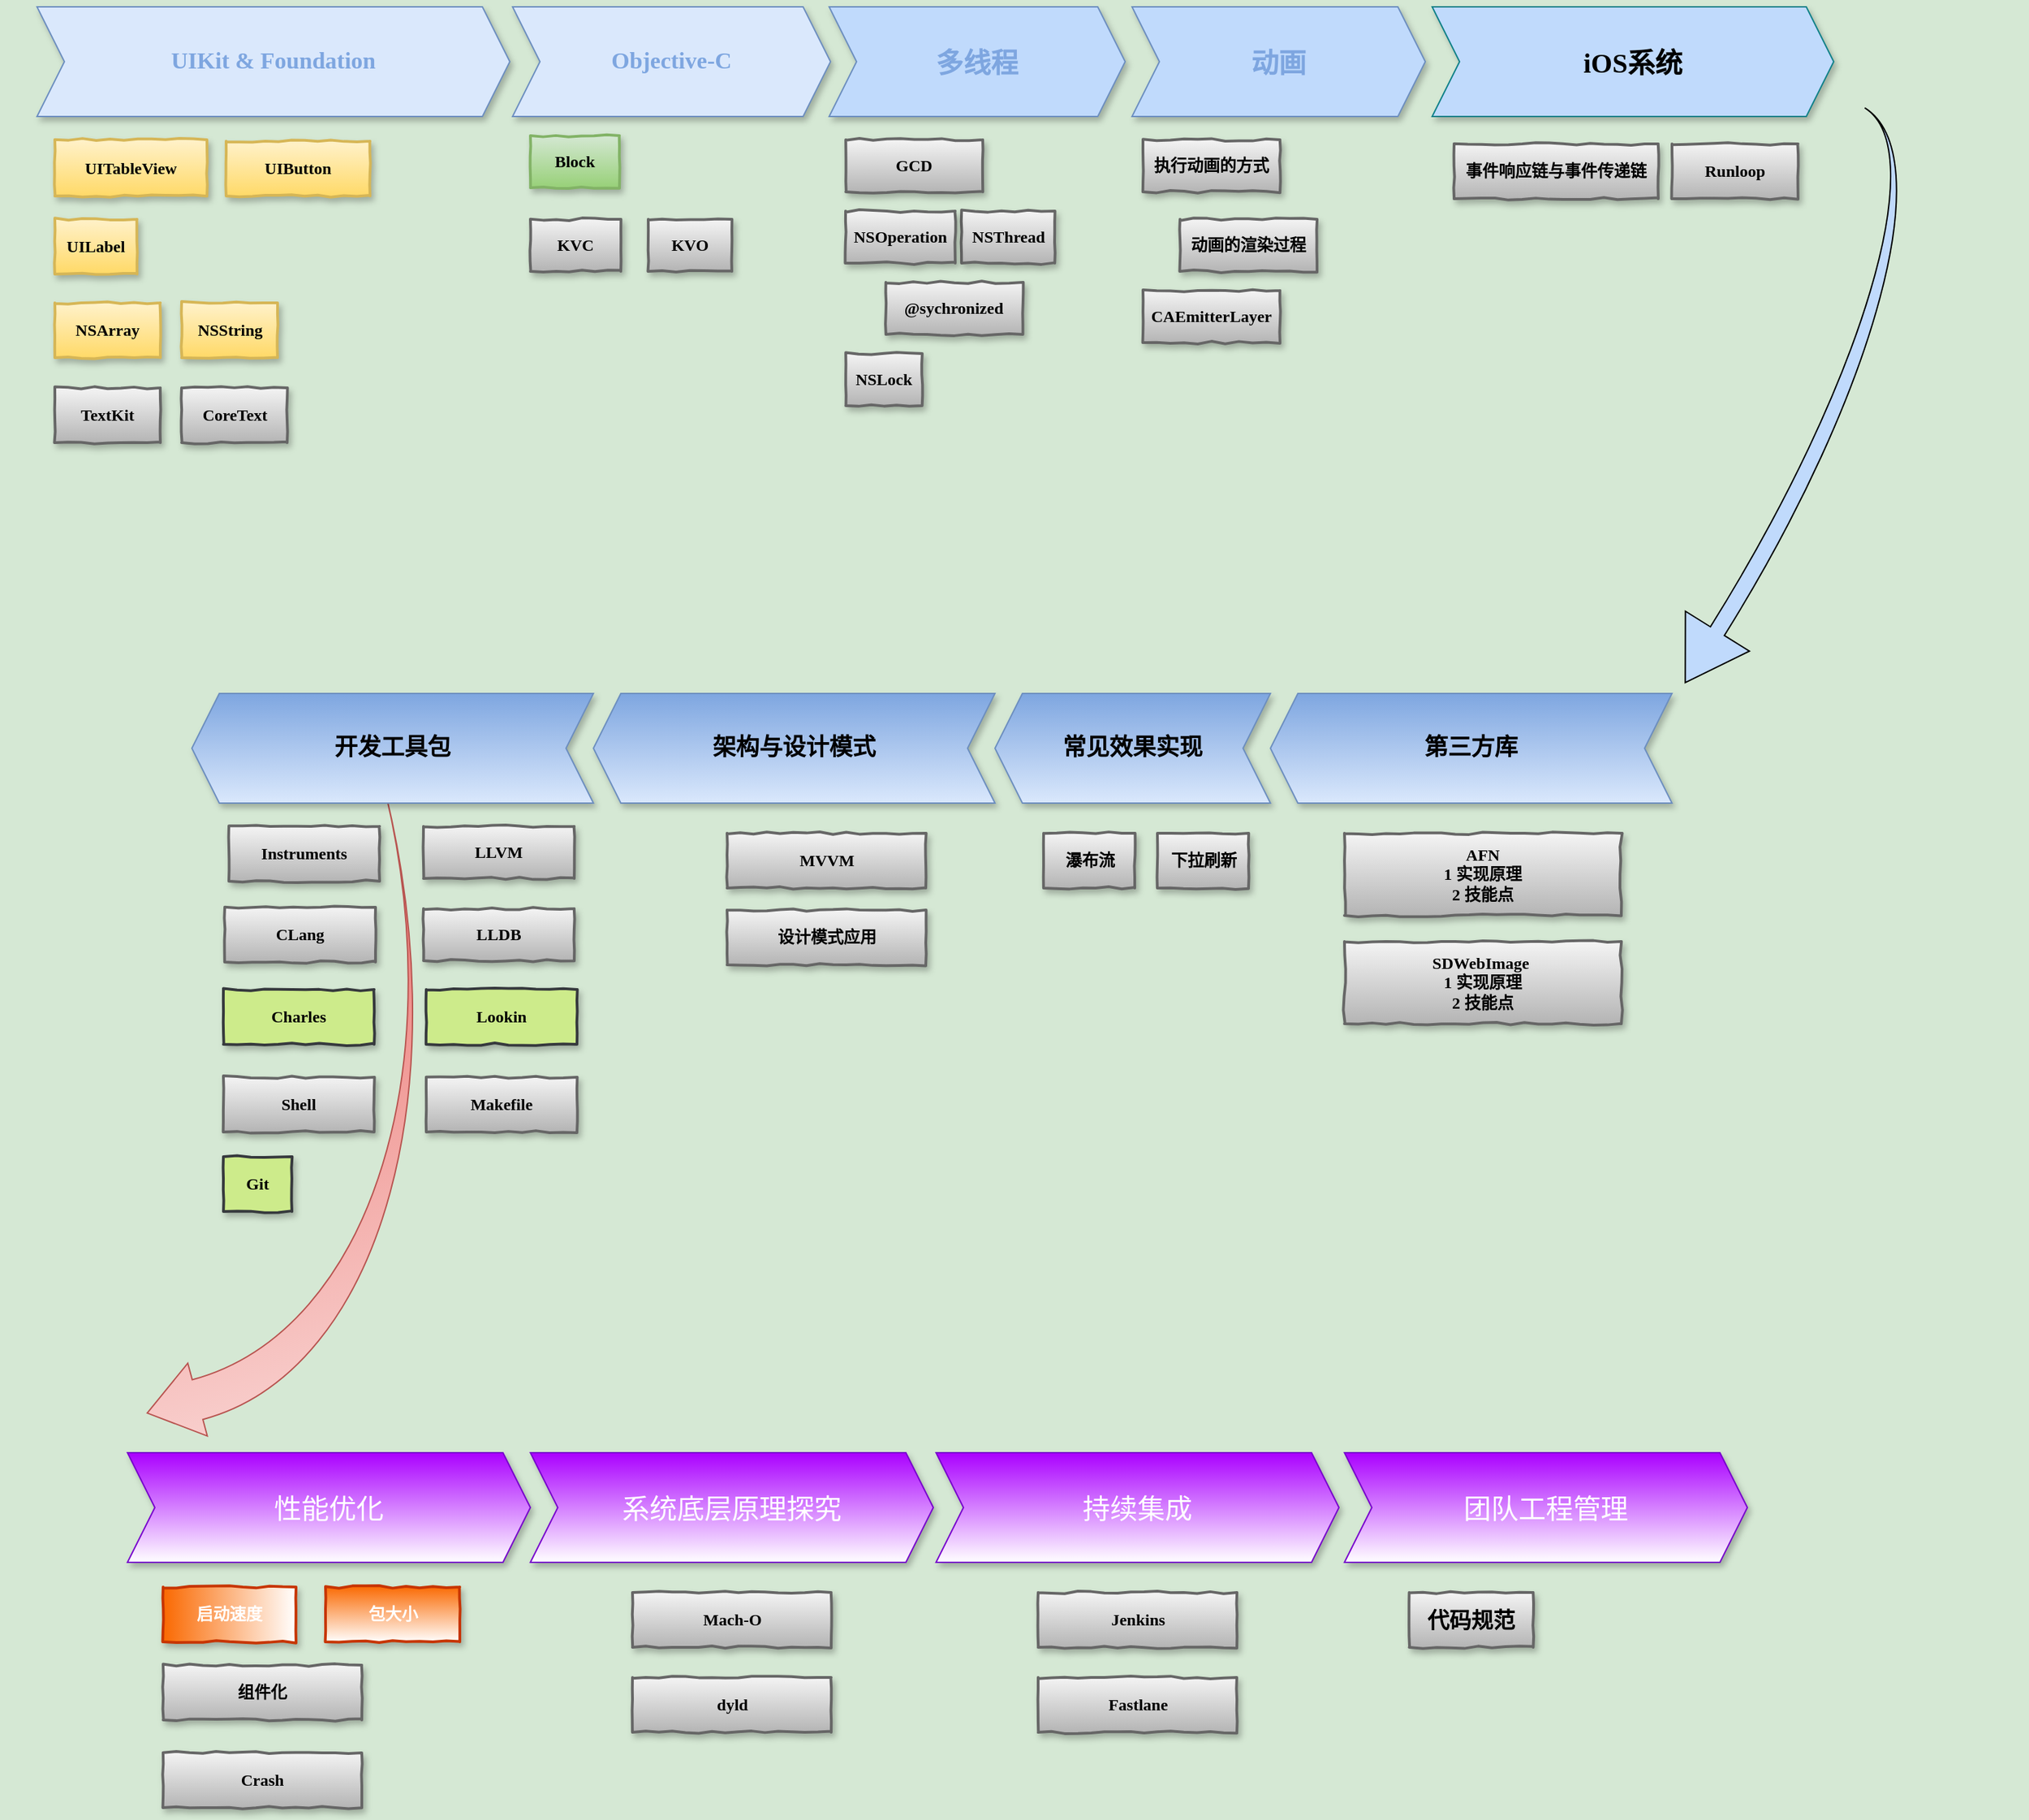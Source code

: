 <mxfile version="12.4.2" type="device" pages="1"><diagram id="wbmfBR7xkrpwclyIX30d" name="Page-1"><mxGraphModel dx="1746" dy="624" grid="0" gridSize="10" guides="1" tooltips="1" connect="1" arrows="1" fold="1" page="1" pageScale="1" pageWidth="800" pageHeight="2000" background="#D5E8D4" math="0" shadow="0"><root><mxCell id="0"/><mxCell id="1" parent="0"/><mxCell id="V33_IQeP5x_cA29P8W6I-1" value="&lt;b style=&quot;font-size: 17px&quot;&gt;UIKit &amp;amp; Foundation&lt;/b&gt;" style="shape=step;perimeter=stepPerimeter;whiteSpace=wrap;html=1;fixedSize=1;fillColor=#dae8fc;strokeColor=#6c8ebf;fontColor=#7EA6E0;fontFamily=Comic Sans MS;shadow=1;" vertex="1" parent="1"><mxGeometry y="99" width="345" height="80" as="geometry"/></mxCell><mxCell id="V33_IQeP5x_cA29P8W6I-4" value="UITableView" style="html=1;whiteSpace=wrap;comic=1;strokeWidth=2;fontFamily=Comic Sans MS;fontStyle=1;shadow=1;fillColor=#fff2cc;strokeColor=#d6b656;gradientColor=#ffd966;gradientDirection=south;" vertex="1" parent="1"><mxGeometry x="13" y="196" width="111" height="41" as="geometry"/></mxCell><mxCell id="V33_IQeP5x_cA29P8W6I-5" value="UIButton" style="html=1;whiteSpace=wrap;comic=1;strokeWidth=2;fontFamily=Comic Sans MS;fontStyle=1;shadow=1;fillColor=#fff2cc;strokeColor=#d6b656;gradientColor=#ffd966;" vertex="1" parent="1"><mxGeometry x="138" y="197" width="105" height="40" as="geometry"/></mxCell><mxCell id="V33_IQeP5x_cA29P8W6I-7" value="&lt;b style=&quot;font-size: 17px&quot;&gt;Objective-C&lt;/b&gt;" style="shape=step;perimeter=stepPerimeter;whiteSpace=wrap;html=1;fixedSize=1;fillColor=#dae8fc;strokeColor=#6c8ebf;fontColor=#7EA6E0;fontFamily=Comic Sans MS;shadow=1;" vertex="1" parent="1"><mxGeometry x="347" y="99" width="232" height="80" as="geometry"/></mxCell><mxCell id="V33_IQeP5x_cA29P8W6I-8" value="Block" style="html=1;whiteSpace=wrap;comic=1;strokeWidth=2;fontFamily=Comic Sans MS;fontStyle=1;shadow=1;fillColor=#d5e8d4;gradientColor=#97d077;strokeColor=#82b366;" vertex="1" parent="1"><mxGeometry x="360" y="193" width="65" height="38" as="geometry"/></mxCell><mxCell id="V33_IQeP5x_cA29P8W6I-9" value="&lt;span style=&quot;font-size: 20px;&quot;&gt;&lt;span style=&quot;font-size: 20px;&quot;&gt;动画&lt;/span&gt;&lt;/span&gt;" style="shape=step;perimeter=stepPerimeter;whiteSpace=wrap;html=1;fixedSize=1;fillColor=#C0DAFC;strokeColor=#6c8ebf;fontColor=#7EA6E0;fontFamily=HYTiaoTiaoTiJ;shadow=1;fontStyle=1;horizontal=1;fontSize=20;" vertex="1" parent="1"><mxGeometry x="799" y="99" width="214" height="80" as="geometry"/></mxCell><mxCell id="V33_IQeP5x_cA29P8W6I-10" value="&lt;span style=&quot;font-size: 20px&quot;&gt;&lt;span style=&quot;font-size: 20px&quot;&gt;iOS系统&lt;/span&gt;&lt;/span&gt;" style="shape=step;perimeter=stepPerimeter;whiteSpace=wrap;html=1;fixedSize=1;fillColor=#C0DAFC;strokeColor=#0e8088;fontFamily=HYTiaoTiaoTiJ;shadow=1;fontStyle=1;horizontal=1;fontSize=20;gradientColor=none;rounded=0;comic=0;backgroundOutline=0;" vertex="1" parent="1"><mxGeometry x="1018" y="99" width="293" height="80" as="geometry"/></mxCell><mxCell id="V33_IQeP5x_cA29P8W6I-14" value="GCD" style="html=1;whiteSpace=wrap;comic=1;strokeWidth=2;fontFamily=Comic Sans MS;fontStyle=1;shadow=1;fillColor=#f5f5f5;gradientColor=#b3b3b3;strokeColor=#666666;" vertex="1" parent="1"><mxGeometry x="590.12" y="196" width="100" height="38" as="geometry"/></mxCell><mxCell id="V33_IQeP5x_cA29P8W6I-15" value="KVC" style="html=1;whiteSpace=wrap;comic=1;strokeWidth=2;fontFamily=Comic Sans MS;fontStyle=1;shadow=1;fillColor=#f5f5f5;gradientColor=#b3b3b3;strokeColor=#666666;" vertex="1" parent="1"><mxGeometry x="360" y="254" width="66" height="38" as="geometry"/></mxCell><mxCell id="V33_IQeP5x_cA29P8W6I-16" value="KVO" style="html=1;whiteSpace=wrap;comic=1;strokeWidth=2;fontFamily=Comic Sans MS;fontStyle=1;shadow=1;fillColor=#f5f5f5;gradientColor=#b3b3b3;strokeColor=#666666;" vertex="1" parent="1"><mxGeometry x="446" y="254" width="61" height="38" as="geometry"/></mxCell><mxCell id="V33_IQeP5x_cA29P8W6I-21" value="&lt;b style=&quot;font-size: 17px&quot;&gt;第三方库&lt;/b&gt;" style="shape=step;perimeter=stepPerimeter;whiteSpace=wrap;html=1;fixedSize=1;fillColor=#dae8fc;strokeColor=#6c8ebf;fontFamily=DFWaWaSC-W5;shadow=1;rotation=0;direction=west;gradientColor=#7ea6e0;" vertex="1" parent="1"><mxGeometry x="900" y="600" width="293" height="80" as="geometry"/></mxCell><mxCell id="V33_IQeP5x_cA29P8W6I-22" value="" style="html=1;shadow=0;dashed=0;align=center;verticalAlign=middle;shape=mxgraph.arrows2.jumpInArrow;dy=5.99;dx=44.23;arrowHead=55;rounded=0;comic=0;fillColor=#C0DAFC;gradientColor=none;fontFamily=Comic Sans MS;fontSize=20;fontColor=#7EA6E0;rotation=122;" vertex="1" parent="1"><mxGeometry x="1067.3" y="320.32" width="425.05" height="138.67" as="geometry"/></mxCell><mxCell id="V33_IQeP5x_cA29P8W6I-23" value="&lt;b style=&quot;font-size: 17px&quot;&gt;架构与设计模式&lt;/b&gt;" style="shape=step;perimeter=stepPerimeter;whiteSpace=wrap;html=1;fixedSize=1;fillColor=#dae8fc;strokeColor=#6c8ebf;fontFamily=DFWaWaSC-W5;shadow=1;rotation=0;direction=west;gradientColor=#7ea6e0;" vertex="1" parent="1"><mxGeometry x="406" y="600" width="293" height="80" as="geometry"/></mxCell><mxCell id="V33_IQeP5x_cA29P8W6I-25" value="AFN &lt;br&gt;1 实现原理&lt;br&gt;2 技能点" style="html=1;whiteSpace=wrap;comic=1;strokeWidth=2;fontFamily=Comic Sans MS;fontStyle=1;shadow=1;fillColor=#f5f5f5;gradientColor=#b3b3b3;strokeColor=#666666;" vertex="1" parent="1"><mxGeometry x="954" y="702" width="202" height="60" as="geometry"/></mxCell><mxCell id="V33_IQeP5x_cA29P8W6I-26" value="SDWebImage&amp;nbsp;&lt;br&gt;1 实现原理&lt;br&gt;2 技能点" style="html=1;whiteSpace=wrap;comic=1;strokeWidth=2;fontFamily=Comic Sans MS;fontStyle=1;shadow=1;fillColor=#f5f5f5;gradientColor=#b3b3b3;strokeColor=#666666;" vertex="1" parent="1"><mxGeometry x="954" y="781" width="202" height="60" as="geometry"/></mxCell><mxCell id="V33_IQeP5x_cA29P8W6I-29" value="NSString" style="html=1;whiteSpace=wrap;comic=1;strokeWidth=2;fontFamily=Comic Sans MS;fontStyle=1;shadow=1;fillColor=#fff2cc;strokeColor=#d6b656;gradientColor=#ffd966;" vertex="1" parent="1"><mxGeometry x="105.5" y="315" width="70" height="40" as="geometry"/></mxCell><mxCell id="V33_IQeP5x_cA29P8W6I-30" value="NSArray" style="html=1;whiteSpace=wrap;comic=1;strokeWidth=2;fontFamily=Comic Sans MS;fontStyle=1;shadow=1;fillColor=#fff2cc;strokeColor=#d6b656;gradientColor=#ffd966;" vertex="1" parent="1"><mxGeometry x="13" y="315" width="77" height="40" as="geometry"/></mxCell><mxCell id="V33_IQeP5x_cA29P8W6I-31" value="执行动画的方式" style="html=1;whiteSpace=wrap;comic=1;strokeWidth=2;fontFamily=Comic Sans MS;fontStyle=1;shadow=1;fillColor=#f5f5f5;gradientColor=#b3b3b3;strokeColor=#666666;" vertex="1" parent="1"><mxGeometry x="807" y="196" width="100" height="38" as="geometry"/></mxCell><mxCell id="V33_IQeP5x_cA29P8W6I-34" value="CAEmitterLayer" style="html=1;whiteSpace=wrap;comic=1;strokeWidth=2;fontFamily=Comic Sans MS;fontStyle=1;shadow=1;fillColor=#f5f5f5;gradientColor=#b3b3b3;strokeColor=#666666;" vertex="1" parent="1"><mxGeometry x="807" y="306" width="100" height="38" as="geometry"/></mxCell><mxCell id="V33_IQeP5x_cA29P8W6I-35" value="动画的渲染过程" style="html=1;whiteSpace=wrap;comic=1;strokeWidth=2;fontFamily=Comic Sans MS;fontStyle=1;shadow=1;fillColor=#f5f5f5;gradientColor=#b3b3b3;strokeColor=#666666;" vertex="1" parent="1"><mxGeometry x="834" y="254" width="100" height="38" as="geometry"/></mxCell><mxCell id="V33_IQeP5x_cA29P8W6I-38" value="事件响应链与事件传递链" style="html=1;whiteSpace=wrap;comic=1;strokeWidth=2;fontFamily=Comic Sans MS;fontStyle=1;shadow=1;fillColor=#f5f5f5;gradientColor=#b3b3b3;strokeColor=#666666;" vertex="1" parent="1"><mxGeometry x="1034" y="199" width="149" height="40.06" as="geometry"/></mxCell><mxCell id="V33_IQeP5x_cA29P8W6I-45" value="MVVM" style="html=1;whiteSpace=wrap;comic=1;strokeWidth=2;fontFamily=Comic Sans MS;fontStyle=1;shadow=1;fillColor=#f5f5f5;gradientColor=#b3b3b3;strokeColor=#666666;" vertex="1" parent="1"><mxGeometry x="503.5" y="702" width="145" height="40" as="geometry"/></mxCell><mxCell id="V33_IQeP5x_cA29P8W6I-46" value="设计模式应用" style="html=1;whiteSpace=wrap;comic=1;strokeWidth=2;fontFamily=Comic Sans MS;fontStyle=1;shadow=1;fillColor=#f5f5f5;gradientColor=#b3b3b3;strokeColor=#666666;" vertex="1" parent="1"><mxGeometry x="503.5" y="758" width="145" height="40" as="geometry"/></mxCell><mxCell id="V33_IQeP5x_cA29P8W6I-50" value="" style="html=1;shadow=0;dashed=0;align=center;verticalAlign=middle;shape=mxgraph.arrows2.jumpInArrow;dy=15;dx=38;arrowHead=55;rounded=0;comic=0;fillColor=#f8cecc;gradientColor=#ea6b66;fontFamily=Comic Sans MS;fontSize=20;rotation=-15;direction=west;strokeColor=#b85450;" vertex="1" parent="1"><mxGeometry x="26.0" y="684" width="285.35" height="438.16" as="geometry"/></mxCell><mxCell id="V33_IQeP5x_cA29P8W6I-51" value="" style="group;container=1;" vertex="1" connectable="0" parent="1"><mxGeometry x="113" y="600" width="293" height="260" as="geometry"/></mxCell><mxCell id="V33_IQeP5x_cA29P8W6I-41" value="&lt;b style=&quot;font-size: 17px&quot;&gt;开发工具包&lt;/b&gt;" style="shape=step;perimeter=stepPerimeter;whiteSpace=wrap;html=1;fixedSize=1;fillColor=#dae8fc;strokeColor=#6c8ebf;fontFamily=HYTiaoTiaoTiJ;shadow=1;rotation=0;direction=west;gradientColor=#7ea6e0;" vertex="1" parent="V33_IQeP5x_cA29P8W6I-51"><mxGeometry width="293" height="80" as="geometry"/></mxCell><mxCell id="V33_IQeP5x_cA29P8W6I-42" value="CLang" style="html=1;whiteSpace=wrap;comic=1;strokeWidth=2;fontFamily=Comic Sans MS;fontStyle=1;shadow=1;fillColor=#f5f5f5;gradientColor=#b3b3b3;strokeColor=#666666;" vertex="1" parent="V33_IQeP5x_cA29P8W6I-51"><mxGeometry x="24" y="156" width="110" height="40" as="geometry"/></mxCell><mxCell id="V33_IQeP5x_cA29P8W6I-43" value="LLVM" style="html=1;whiteSpace=wrap;comic=1;strokeWidth=2;fontFamily=Comic Sans MS;fontStyle=1;shadow=1;fillColor=#f5f5f5;gradientColor=#b3b3b3;strokeColor=#666666;" vertex="1" parent="V33_IQeP5x_cA29P8W6I-51"><mxGeometry x="169" y="97" width="110" height="38" as="geometry"/></mxCell><mxCell id="V33_IQeP5x_cA29P8W6I-44" value="Instruments" style="html=1;whiteSpace=wrap;comic=1;strokeWidth=2;fontFamily=Comic Sans MS;fontStyle=1;shadow=1;fillColor=#f5f5f5;gradientColor=#b3b3b3;strokeColor=#666666;" vertex="1" parent="V33_IQeP5x_cA29P8W6I-51"><mxGeometry x="27" y="97" width="110" height="40" as="geometry"/></mxCell><mxCell id="V33_IQeP5x_cA29P8W6I-75" value="LLDB" style="html=1;whiteSpace=wrap;comic=1;strokeWidth=2;fontFamily=Comic Sans MS;fontStyle=1;shadow=1;fillColor=#f5f5f5;gradientColor=#b3b3b3;strokeColor=#666666;" vertex="1" parent="V33_IQeP5x_cA29P8W6I-51"><mxGeometry x="169" y="157" width="110" height="38" as="geometry"/></mxCell><mxCell id="V33_IQeP5x_cA29P8W6I-55" value="性能优化" style="shape=step;perimeter=stepPerimeter;whiteSpace=wrap;html=1;fixedSize=1;rounded=0;shadow=1;comic=0;fillColor=#aa00ff;fontFamily=HYTiaoTiaoTiJ;fontSize=20;strokeColor=#7700CC;fontColor=#ffffff;gradientColor=#ffffff;" vertex="1" parent="1"><mxGeometry x="66" y="1154" width="294" height="80" as="geometry"/></mxCell><mxCell id="V33_IQeP5x_cA29P8W6I-56" value="启动速度" style="html=1;whiteSpace=wrap;comic=1;strokeWidth=2;fontFamily=Comic Sans MS;fontStyle=1;shadow=1;fillColor=#fa6800;strokeColor=#C73500;fontColor=#ffffff;gradientColor=#ffffff;gradientDirection=east;" vertex="1" parent="1"><mxGeometry x="92" y="1252" width="97" height="40" as="geometry"/></mxCell><mxCell id="V33_IQeP5x_cA29P8W6I-57" value="包大小" style="html=1;whiteSpace=wrap;comic=1;strokeWidth=2;fontFamily=Comic Sans MS;fontStyle=1;shadow=1;fillColor=#fa6800;strokeColor=#C73500;fontColor=#ffffff;gradientColor=#ffffff;" vertex="1" parent="1"><mxGeometry x="210.5" y="1252" width="98" height="40" as="geometry"/></mxCell><mxCell id="V33_IQeP5x_cA29P8W6I-58" value="组件化" style="html=1;whiteSpace=wrap;comic=1;strokeWidth=2;fontFamily=Comic Sans MS;fontStyle=1;shadow=1;fillColor=#f5f5f5;gradientColor=#b3b3b3;strokeColor=#666666;" vertex="1" parent="1"><mxGeometry x="92" y="1309" width="145" height="40" as="geometry"/></mxCell><mxCell id="V33_IQeP5x_cA29P8W6I-59" value="Crash" style="html=1;whiteSpace=wrap;comic=1;strokeWidth=2;fontFamily=Comic Sans MS;fontStyle=1;shadow=1;fillColor=#f5f5f5;gradientColor=#b3b3b3;strokeColor=#666666;" vertex="1" parent="1"><mxGeometry x="92" y="1373" width="145" height="40" as="geometry"/></mxCell><mxCell id="V33_IQeP5x_cA29P8W6I-60" value="团队工程管理" style="shape=step;perimeter=stepPerimeter;whiteSpace=wrap;html=1;fixedSize=1;rounded=0;shadow=1;comic=0;fillColor=#aa00ff;fontFamily=HYTiaoTiaoTiJ;fontSize=20;strokeColor=#7700CC;fontColor=#ffffff;gradientColor=#ffffff;" vertex="1" parent="1"><mxGeometry x="954" y="1154" width="294" height="80" as="geometry"/></mxCell><mxCell id="V33_IQeP5x_cA29P8W6I-61" value="持续集成" style="shape=step;perimeter=stepPerimeter;whiteSpace=wrap;html=1;fixedSize=1;rounded=0;shadow=1;comic=0;fillColor=#aa00ff;fontFamily=HYTiaoTiaoTiJ;fontSize=20;strokeColor=#7700CC;fontColor=#ffffff;gradientColor=#ffffff;" vertex="1" parent="1"><mxGeometry x="656" y="1154" width="294" height="80" as="geometry"/></mxCell><mxCell id="V33_IQeP5x_cA29P8W6I-65" value="Charles" style="html=1;whiteSpace=wrap;comic=1;strokeWidth=2;fontFamily=Comic Sans MS;fontStyle=1;shadow=1;fillColor=#cdeb8b;strokeColor=#36393d;" vertex="1" parent="1"><mxGeometry x="136" y="816" width="110" height="40" as="geometry"/></mxCell><mxCell id="V33_IQeP5x_cA29P8W6I-66" value="Lookin" style="html=1;whiteSpace=wrap;comic=1;strokeWidth=2;fontFamily=Comic Sans MS;fontStyle=1;shadow=1;fillColor=#cdeb8b;strokeColor=#36393d;" vertex="1" parent="1"><mxGeometry x="284" y="816" width="110" height="40" as="geometry"/></mxCell><mxCell id="V33_IQeP5x_cA29P8W6I-67" value="Jenkins" style="html=1;whiteSpace=wrap;comic=1;strokeWidth=2;fontFamily=Comic Sans MS;fontStyle=1;shadow=1;fillColor=#f5f5f5;gradientColor=#b3b3b3;strokeColor=#666666;" vertex="1" parent="1"><mxGeometry x="730.5" y="1256" width="145" height="40" as="geometry"/></mxCell><mxCell id="V33_IQeP5x_cA29P8W6I-68" value="系统底层原理探究" style="shape=step;perimeter=stepPerimeter;whiteSpace=wrap;html=1;fixedSize=1;rounded=0;shadow=1;comic=0;fillColor=#aa00ff;fontFamily=HYTiaoTiaoTiJ;fontSize=20;strokeColor=#7700CC;fontColor=#ffffff;gradientColor=#ffffff;" vertex="1" parent="1"><mxGeometry x="360" y="1154" width="294" height="80" as="geometry"/></mxCell><mxCell id="V33_IQeP5x_cA29P8W6I-69" value="Mach-O" style="html=1;whiteSpace=wrap;comic=1;strokeWidth=2;fontFamily=Comic Sans MS;fontStyle=1;shadow=1;fillColor=#f5f5f5;gradientColor=#b3b3b3;strokeColor=#666666;" vertex="1" parent="1"><mxGeometry x="434.5" y="1256" width="145" height="40" as="geometry"/></mxCell><mxCell id="V33_IQeP5x_cA29P8W6I-70" value="dyld" style="html=1;whiteSpace=wrap;comic=1;strokeWidth=2;fontFamily=Comic Sans MS;fontStyle=1;shadow=1;fillColor=#f5f5f5;gradientColor=#b3b3b3;strokeColor=#666666;" vertex="1" parent="1"><mxGeometry x="434.5" y="1318" width="145" height="40" as="geometry"/></mxCell><mxCell id="V33_IQeP5x_cA29P8W6I-71" value="Fastlane" style="html=1;whiteSpace=wrap;comic=1;strokeWidth=2;fontFamily=Comic Sans MS;fontStyle=1;shadow=1;fillColor=#f5f5f5;gradientColor=#b3b3b3;strokeColor=#666666;" vertex="1" parent="1"><mxGeometry x="730.5" y="1318" width="145" height="40" as="geometry"/></mxCell><mxCell id="V33_IQeP5x_cA29P8W6I-72" value="Shell" style="html=1;whiteSpace=wrap;comic=1;strokeWidth=2;fontFamily=Comic Sans MS;fontStyle=1;shadow=1;fillColor=#f5f5f5;gradientColor=#b3b3b3;strokeColor=#666666;" vertex="1" parent="1"><mxGeometry x="136" y="880" width="110" height="40" as="geometry"/></mxCell><mxCell id="V33_IQeP5x_cA29P8W6I-73" value="Makefile" style="html=1;whiteSpace=wrap;comic=1;strokeWidth=2;fontFamily=Comic Sans MS;fontStyle=1;shadow=1;fillColor=#f5f5f5;gradientColor=#b3b3b3;strokeColor=#666666;" vertex="1" parent="1"><mxGeometry x="284" y="880" width="110" height="40" as="geometry"/></mxCell><mxCell id="V33_IQeP5x_cA29P8W6I-76" value="代码规范" style="html=1;whiteSpace=wrap;comic=1;strokeWidth=2;fontFamily=DFWaWaSC-W5;fontStyle=1;shadow=1;fillColor=#f5f5f5;gradientColor=#b3b3b3;strokeColor=#666666;fontSize=16;" vertex="1" parent="1"><mxGeometry x="1001.25" y="1256" width="90.5" height="40" as="geometry"/></mxCell><mxCell id="V33_IQeP5x_cA29P8W6I-77" value="Git" style="html=1;whiteSpace=wrap;comic=1;strokeWidth=2;fontFamily=Comic Sans MS;fontStyle=1;shadow=1;fillColor=#cdeb8b;strokeColor=#36393d;" vertex="1" parent="1"><mxGeometry x="136" y="938" width="50" height="40" as="geometry"/></mxCell><mxCell id="V33_IQeP5x_cA29P8W6I-78" value="Runloop" style="html=1;whiteSpace=wrap;comic=1;strokeWidth=2;fontFamily=Comic Sans MS;fontStyle=1;shadow=1;fillColor=#f5f5f5;gradientColor=#b3b3b3;strokeColor=#666666;" vertex="1" parent="1"><mxGeometry x="1193" y="199" width="92" height="40.06" as="geometry"/></mxCell><mxCell id="V33_IQeP5x_cA29P8W6I-79" value="&lt;span style=&quot;font-size: 20px&quot;&gt;&lt;span style=&quot;font-size: 20px&quot;&gt;多线程&lt;/span&gt;&lt;/span&gt;" style="shape=step;perimeter=stepPerimeter;whiteSpace=wrap;html=1;fixedSize=1;fillColor=#C0DAFC;strokeColor=#6c8ebf;fontColor=#7EA6E0;fontFamily=HYTiaoTiaoTiJ;shadow=1;fontStyle=1;horizontal=1;fontSize=20;" vertex="1" parent="1"><mxGeometry x="578" y="99" width="216" height="80" as="geometry"/></mxCell><mxCell id="V33_IQeP5x_cA29P8W6I-80" value="NSThread" style="html=1;whiteSpace=wrap;comic=1;strokeWidth=2;fontFamily=Comic Sans MS;fontStyle=1;shadow=1;fillColor=#f5f5f5;gradientColor=#b3b3b3;strokeColor=#666666;" vertex="1" parent="1"><mxGeometry x="674.62" y="248" width="68" height="38" as="geometry"/></mxCell><mxCell id="V33_IQeP5x_cA29P8W6I-81" value="@sychronized" style="html=1;whiteSpace=wrap;comic=1;strokeWidth=2;fontFamily=Comic Sans MS;fontStyle=1;shadow=1;fillColor=#f5f5f5;gradientColor=#b3b3b3;strokeColor=#666666;" vertex="1" parent="1"><mxGeometry x="619.37" y="300" width="100" height="38" as="geometry"/></mxCell><mxCell id="V33_IQeP5x_cA29P8W6I-82" value="NSLock" style="html=1;whiteSpace=wrap;comic=1;strokeWidth=2;fontFamily=Comic Sans MS;fontStyle=1;shadow=1;fillColor=#f5f5f5;gradientColor=#b3b3b3;strokeColor=#666666;" vertex="1" parent="1"><mxGeometry x="590.12" y="352" width="55.75" height="38" as="geometry"/></mxCell><mxCell id="V33_IQeP5x_cA29P8W6I-83" value="&lt;span style=&quot;font-size: 17px&quot;&gt;&lt;b&gt;常见效果实现&lt;/b&gt;&lt;/span&gt;" style="shape=step;perimeter=stepPerimeter;whiteSpace=wrap;html=1;fixedSize=1;fillColor=#dae8fc;strokeColor=#6c8ebf;fontFamily=DFWaWaSC-W5;shadow=1;rotation=0;direction=west;gradientColor=#7ea6e0;" vertex="1" parent="1"><mxGeometry x="699" y="600" width="201" height="80" as="geometry"/></mxCell><mxCell id="V33_IQeP5x_cA29P8W6I-84" value="瀑布流" style="html=1;whiteSpace=wrap;comic=1;strokeWidth=2;fontFamily=Comic Sans MS;fontStyle=1;shadow=1;fillColor=#f5f5f5;gradientColor=#b3b3b3;strokeColor=#666666;" vertex="1" parent="1"><mxGeometry x="734.5" y="702" width="66.5" height="40" as="geometry"/></mxCell><mxCell id="V33_IQeP5x_cA29P8W6I-85" value="下拉刷新" style="html=1;whiteSpace=wrap;comic=1;strokeWidth=2;fontFamily=Comic Sans MS;fontStyle=1;shadow=1;fillColor=#f5f5f5;gradientColor=#b3b3b3;strokeColor=#666666;" vertex="1" parent="1"><mxGeometry x="817.5" y="702" width="66.5" height="40" as="geometry"/></mxCell><mxCell id="V33_IQeP5x_cA29P8W6I-86" value="NSOperation" style="html=1;whiteSpace=wrap;comic=1;strokeWidth=2;fontFamily=Comic Sans MS;fontStyle=1;shadow=1;fillColor=#f5f5f5;gradientColor=#b3b3b3;strokeColor=#666666;" vertex="1" parent="1"><mxGeometry x="590" y="248" width="80" height="38" as="geometry"/></mxCell><mxCell id="V33_IQeP5x_cA29P8W6I-93" value="UILabel" style="html=1;whiteSpace=wrap;comic=1;strokeWidth=2;fontFamily=Comic Sans MS;fontStyle=1;shadow=1;fillColor=#fff2cc;strokeColor=#d6b656;gradientColor=#ffd966;" vertex="1" parent="1"><mxGeometry x="13" y="254" width="60" height="40" as="geometry"/></mxCell><mxCell id="V33_IQeP5x_cA29P8W6I-94" value="TextKit" style="html=1;whiteSpace=wrap;comic=1;strokeWidth=2;fontFamily=Comic Sans MS;fontStyle=1;shadow=1;fillColor=#f5f5f5;strokeColor=#666666;gradientColor=#b3b3b3;" vertex="1" parent="1"><mxGeometry x="13" y="377" width="77" height="40" as="geometry"/></mxCell><mxCell id="V33_IQeP5x_cA29P8W6I-95" value="CoreText" style="html=1;whiteSpace=wrap;comic=1;strokeWidth=2;fontFamily=Comic Sans MS;fontStyle=1;shadow=1;fillColor=#f5f5f5;strokeColor=#666666;gradientColor=#b3b3b3;" vertex="1" parent="1"><mxGeometry x="105.5" y="377" width="77" height="40" as="geometry"/></mxCell></root></mxGraphModel></diagram></mxfile>